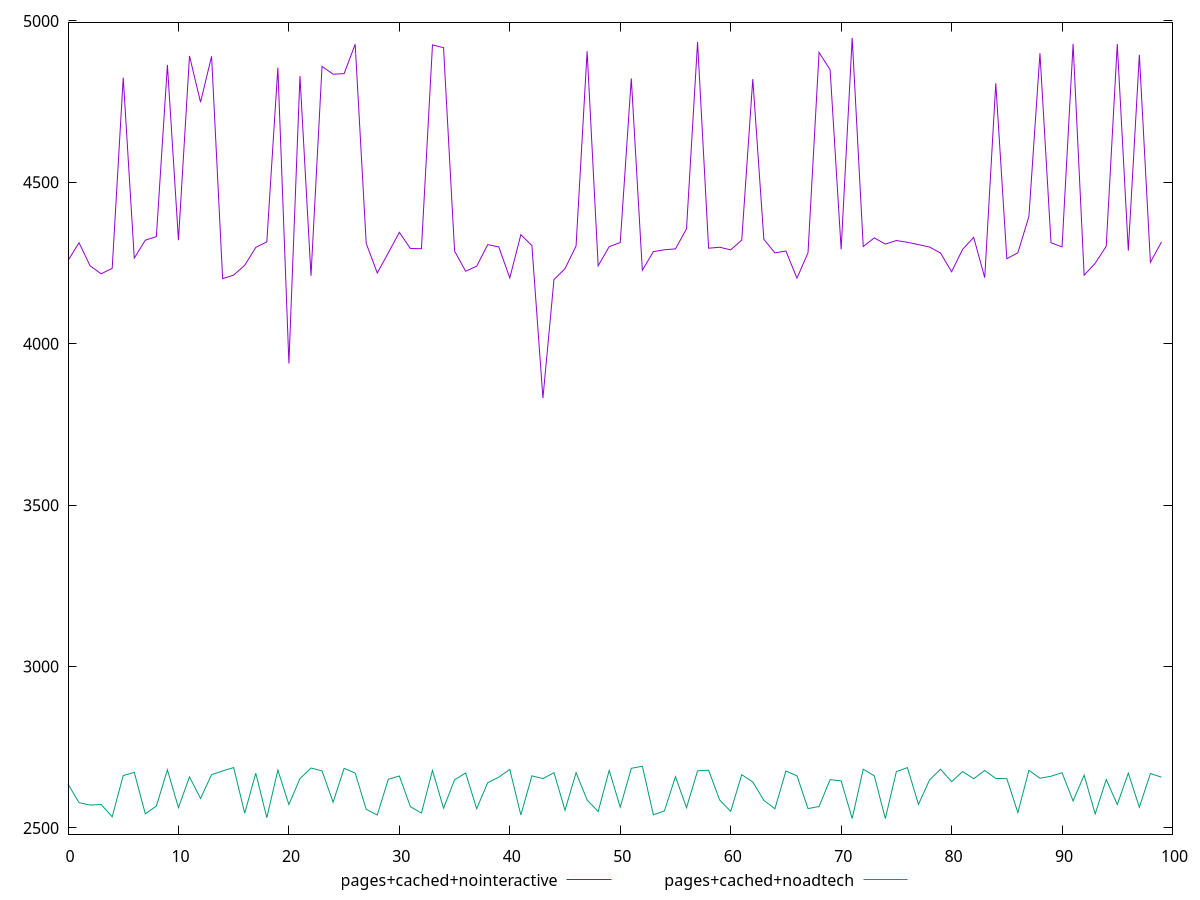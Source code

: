 reset
set terminal svg size 640, 500
set output "reprap/speed-index/comparison/line/3_vs_4.svg"

$pagesCachedNointeractive <<EOF
0 4257.676639685418
1 4312.812649212932
2 4241.327412275928
3 4216.614531538027
4 4233.426493940683
5 4824.146680040842
6 4265.2482751968355
7 4320.713969290624
8 4331.629622724938
9 4863.489922700445
10 4320.628924409562
11 4891.430053974218
12 4748.257551679906
13 4890.407132094036
14 4201.56818876015
15 4212.571931209932
16 4242.903348060893
17 4298.3820697070505
18 4315.458267864531
19 4855.1733182368425
20 3938.9428152764967
21 4829.225006110036
22 4210.507524450737
23 4859.132886858821
24 4834.981715628684
25 4836.601076566556
26 4927.661847736743
27 4310.637026143662
28 4219.065817184737
29 4281.478321541848
30 4345.041824663203
31 4294.861126667656
32 4294.34921069259
33 4925.676064467078
34 4917.047149601563
35 4286.781928043542
36 4224.715996194673
37 4239.979379019683
38 4306.888113772705
39 4300.021521658002
40 4203.781272093289
41 4337.772012372992
42 4304.19508267699
43 3831.5508418398394
44 4198.656912614968
45 4232.5446391072455
46 4302.922187818885
47 4905.931346737154
48 4241.487489912783
49 4300.776889707363
50 4313.393777891944
51 4821.819600332626
52 4227.275435486938
53 4285.309802244312
54 4290.974732435574
55 4293.82934564817
56 4355.908565022779
57 4934.553445863949
58 4295.850183821628
59 4298.869764768559
60 4290.6785404135335
61 4320.92427956346
62 4819.671181381854
63 4323.579090646714
64 4281.432635988267
65 4287.124790685634
66 4203.015284531735
67 4281.825120725503
68 4902.347383797047
69 4848.758145491483
70 4292.483019451383
71 4947.316609436979
72 4301.043517535323
73 4327.907870816396
74 4308.698782353084
75 4319.737632069504
76 4314.132831352027
77 4306.897206453192
78 4299.632888187137
79 4280.882357183216
80 4222.974919734762
81 4292.475129808343
82 4329.4226539797655
83 4204.682391000171
84 4806.718532892772
85 4263.446447888971
86 4281.678438172818
87 4394.200572981393
88 4899.754147551788
89 4312.66091614721
90 4300.04481511592
91 4928.7668415566295
92 4212.071622315969
93 4249.259405589807
94 4301.854921066865
95 4928.277650383453
96 4288.315543224434
97 4894.85527176337
98 4252.170018921187
99 4314.950236355915
EOF

$pagesCachedNoadtech <<EOF
0 2635.9222906007917
1 2578.256715267663
2 2570.836047495133
3 2572.587321326597
4 2534.571870207417
5 2662.3321139831237
6 2672.106942497657
7 2543.7025071533285
8 2567.8192467121585
9 2680.1813449694123
10 2562.8144238192576
11 2658.1301707660696
12 2591.1479067169166
13 2665.0705098868366
14 2676.6680297786634
15 2686.9713500729686
16 2545.631469663684
17 2669.56887321475
18 2531.9132384294235
19 2678.9777804114156
20 2572.5599317475308
21 2652.6334672122603
22 2685.6560808197655
23 2676.743835261084
24 2579.7202634490473
25 2684.62620053727
26 2669.9223302009004
27 2557.5998724523747
28 2540.0505224489207
29 2650.7646789783776
30 2660.924075823141
31 2565.9371255500314
32 2546.1337990131606
33 2678.2377791160093
34 2561.03643305422
35 2649.1540522390587
36 2670.19485323039
37 2559.686874331336
38 2640.0680369299116
39 2657.3299486996552
40 2681.2490637461583
41 2540.1026511095342
42 2661.3814540111825
43 2652.9631141878635
44 2671.111567494819
45 2554.9236088386674
46 2671.424609942963
47 2586.7519211231756
48 2550.6797325330417
49 2678.3567039780796
50 2564.1606905069116
51 2684.6911787882354
52 2691.1665947842575
53 2540.606680511209
54 2552.898302930801
55 2658.9863063995476
56 2562.701325168628
57 2676.953909549146
58 2678.8435293450416
59 2586.623916753329
60 2551.370064750433
61 2665.1316202343796
62 2642.2761627066875
63 2585.6239345200133
64 2559.234721443441
65 2676.3051507915497
66 2661.5749742896987
67 2559.9259701603714
68 2566.399050540968
69 2649.6149613808566
70 2645.851837635998
71 2529.25723889785
72 2681.810032113684
73 2661.5519588128473
74 2529.1971479163985
75 2674.591216043801
76 2686.7501836551396
77 2572.9621559458296
78 2648.685417874755
79 2681.9355762399855
80 2643.471526864232
81 2674.671812013534
82 2652.4827049150704
83 2678.1559563320834
84 2653.320752580391
85 2652.665893388866
86 2547.464249393094
87 2678.6033496028376
88 2653.943585826009
89 2660.1174768487745
90 2671.081111001279
91 2583.662598268931
92 2663.4024368996897
93 2543.5395090545985
94 2650.084836474004
95 2572.6632578051576
96 2669.759233713794
97 2564.0228678133135
98 2668.5401380535973
99 2657.2488510232156
EOF

set key outside below
set yrange [2480.834758685987:4995.67899866739]

plot \
  $pagesCachedNointeractive title "pages+cached+nointeractive" with line, \
  $pagesCachedNoadtech title "pages+cached+noadtech" with line, \


reset